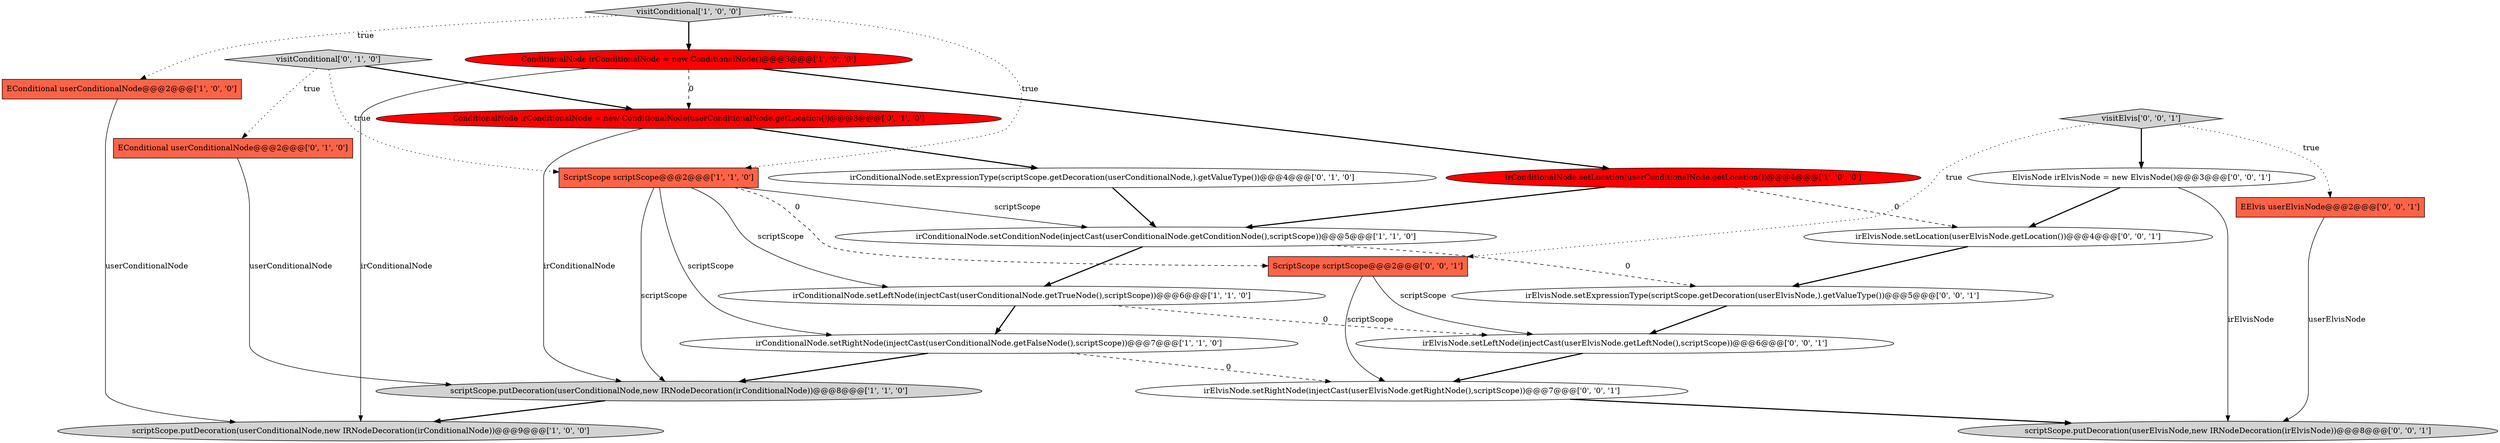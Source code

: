 digraph {
6 [style = filled, label = "scriptScope.putDecoration(userConditionalNode,new IRNodeDecoration(irConditionalNode))@@@8@@@['1', '1', '0']", fillcolor = lightgray, shape = ellipse image = "AAA0AAABBB1BBB"];
13 [style = filled, label = "EConditional userConditionalNode@@@2@@@['0', '1', '0']", fillcolor = tomato, shape = box image = "AAA0AAABBB2BBB"];
21 [style = filled, label = "irElvisNode.setExpressionType(scriptScope.getDecoration(userElvisNode,).getValueType())@@@5@@@['0', '0', '1']", fillcolor = white, shape = ellipse image = "AAA0AAABBB3BBB"];
3 [style = filled, label = "irConditionalNode.setRightNode(injectCast(userConditionalNode.getFalseNode(),scriptScope))@@@7@@@['1', '1', '0']", fillcolor = white, shape = ellipse image = "AAA0AAABBB1BBB"];
19 [style = filled, label = "irElvisNode.setLocation(userElvisNode.getLocation())@@@4@@@['0', '0', '1']", fillcolor = white, shape = ellipse image = "AAA0AAABBB3BBB"];
9 [style = filled, label = "irConditionalNode.setLocation(userConditionalNode.getLocation())@@@4@@@['1', '0', '0']", fillcolor = red, shape = ellipse image = "AAA1AAABBB1BBB"];
11 [style = filled, label = "ConditionalNode irConditionalNode = new ConditionalNode(userConditionalNode.getLocation())@@@3@@@['0', '1', '0']", fillcolor = red, shape = ellipse image = "AAA1AAABBB2BBB"];
4 [style = filled, label = "ScriptScope scriptScope@@@2@@@['1', '1', '0']", fillcolor = tomato, shape = box image = "AAA0AAABBB1BBB"];
20 [style = filled, label = "visitElvis['0', '0', '1']", fillcolor = lightgray, shape = diamond image = "AAA0AAABBB3BBB"];
12 [style = filled, label = "visitConditional['0', '1', '0']", fillcolor = lightgray, shape = diamond image = "AAA0AAABBB2BBB"];
10 [style = filled, label = "irConditionalNode.setExpressionType(scriptScope.getDecoration(userConditionalNode,).getValueType())@@@4@@@['0', '1', '0']", fillcolor = white, shape = ellipse image = "AAA0AAABBB2BBB"];
17 [style = filled, label = "scriptScope.putDecoration(userElvisNode,new IRNodeDecoration(irElvisNode))@@@8@@@['0', '0', '1']", fillcolor = lightgray, shape = ellipse image = "AAA0AAABBB3BBB"];
22 [style = filled, label = "irElvisNode.setRightNode(injectCast(userElvisNode.getRightNode(),scriptScope))@@@7@@@['0', '0', '1']", fillcolor = white, shape = ellipse image = "AAA0AAABBB3BBB"];
18 [style = filled, label = "ScriptScope scriptScope@@@2@@@['0', '0', '1']", fillcolor = tomato, shape = box image = "AAA0AAABBB3BBB"];
14 [style = filled, label = "irElvisNode.setLeftNode(injectCast(userElvisNode.getLeftNode(),scriptScope))@@@6@@@['0', '0', '1']", fillcolor = white, shape = ellipse image = "AAA0AAABBB3BBB"];
8 [style = filled, label = "scriptScope.putDecoration(userConditionalNode,new IRNodeDecoration(irConditionalNode))@@@9@@@['1', '0', '0']", fillcolor = lightgray, shape = ellipse image = "AAA0AAABBB1BBB"];
15 [style = filled, label = "EElvis userElvisNode@@@2@@@['0', '0', '1']", fillcolor = tomato, shape = box image = "AAA0AAABBB3BBB"];
16 [style = filled, label = "ElvisNode irElvisNode = new ElvisNode()@@@3@@@['0', '0', '1']", fillcolor = white, shape = ellipse image = "AAA0AAABBB3BBB"];
0 [style = filled, label = "ConditionalNode irConditionalNode = new ConditionalNode()@@@3@@@['1', '0', '0']", fillcolor = red, shape = ellipse image = "AAA1AAABBB1BBB"];
7 [style = filled, label = "visitConditional['1', '0', '0']", fillcolor = lightgray, shape = diamond image = "AAA0AAABBB1BBB"];
5 [style = filled, label = "irConditionalNode.setConditionNode(injectCast(userConditionalNode.getConditionNode(),scriptScope))@@@5@@@['1', '1', '0']", fillcolor = white, shape = ellipse image = "AAA0AAABBB1BBB"];
2 [style = filled, label = "irConditionalNode.setLeftNode(injectCast(userConditionalNode.getTrueNode(),scriptScope))@@@6@@@['1', '1', '0']", fillcolor = white, shape = ellipse image = "AAA0AAABBB1BBB"];
1 [style = filled, label = "EConditional userConditionalNode@@@2@@@['1', '0', '0']", fillcolor = tomato, shape = box image = "AAA0AAABBB1BBB"];
4->18 [style = dashed, label="0"];
4->5 [style = solid, label="scriptScope"];
0->9 [style = bold, label=""];
18->14 [style = solid, label="scriptScope"];
1->8 [style = solid, label="userConditionalNode"];
2->3 [style = bold, label=""];
4->2 [style = solid, label="scriptScope"];
12->11 [style = bold, label=""];
14->22 [style = bold, label=""];
4->3 [style = solid, label="scriptScope"];
3->6 [style = bold, label=""];
7->0 [style = bold, label=""];
0->11 [style = dashed, label="0"];
3->22 [style = dashed, label="0"];
16->19 [style = bold, label=""];
11->6 [style = solid, label="irConditionalNode"];
9->19 [style = dashed, label="0"];
0->8 [style = solid, label="irConditionalNode"];
5->2 [style = bold, label=""];
18->22 [style = solid, label="scriptScope"];
12->13 [style = dotted, label="true"];
10->5 [style = bold, label=""];
13->6 [style = solid, label="userConditionalNode"];
20->16 [style = bold, label=""];
2->14 [style = dashed, label="0"];
16->17 [style = solid, label="irElvisNode"];
11->10 [style = bold, label=""];
4->6 [style = solid, label="scriptScope"];
6->8 [style = bold, label=""];
7->4 [style = dotted, label="true"];
20->18 [style = dotted, label="true"];
9->5 [style = bold, label=""];
22->17 [style = bold, label=""];
5->21 [style = dashed, label="0"];
12->4 [style = dotted, label="true"];
7->1 [style = dotted, label="true"];
15->17 [style = solid, label="userElvisNode"];
20->15 [style = dotted, label="true"];
21->14 [style = bold, label=""];
19->21 [style = bold, label=""];
}
